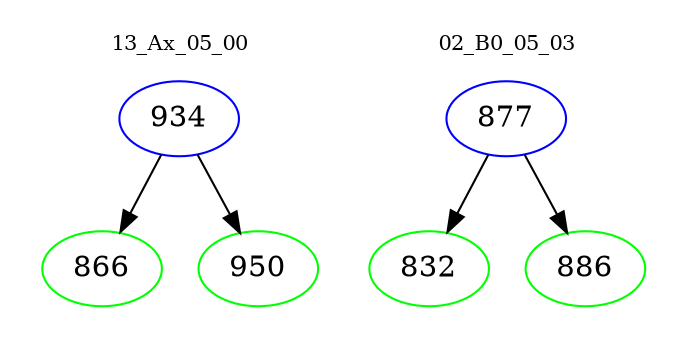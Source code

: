 digraph{
subgraph cluster_0 {
color = white
label = "13_Ax_05_00";
fontsize=10;
T0_934 [label="934", color="blue"]
T0_934 -> T0_866 [color="black"]
T0_866 [label="866", color="green"]
T0_934 -> T0_950 [color="black"]
T0_950 [label="950", color="green"]
}
subgraph cluster_1 {
color = white
label = "02_B0_05_03";
fontsize=10;
T1_877 [label="877", color="blue"]
T1_877 -> T1_832 [color="black"]
T1_832 [label="832", color="green"]
T1_877 -> T1_886 [color="black"]
T1_886 [label="886", color="green"]
}
}
